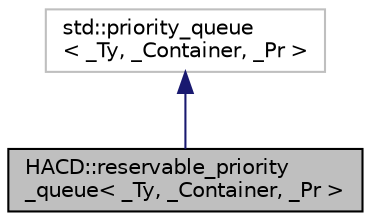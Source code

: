 digraph "HACD::reservable_priority_queue&lt; _Ty, _Container, _Pr &gt;"
{
  edge [fontname="Helvetica",fontsize="10",labelfontname="Helvetica",labelfontsize="10"];
  node [fontname="Helvetica",fontsize="10",shape=record];
  Node1 [label="HACD::reservable_priority\l_queue\< _Ty, _Container, _Pr \>",height=0.2,width=0.4,color="black", fillcolor="grey75", style="filled", fontcolor="black"];
  Node2 -> Node1 [dir="back",color="midnightblue",fontsize="10",style="solid",fontname="Helvetica"];
  Node2 [label="std::priority_queue\l\< _Ty, _Container, _Pr \>",height=0.2,width=0.4,color="grey75", fillcolor="white", style="filled"];
}
